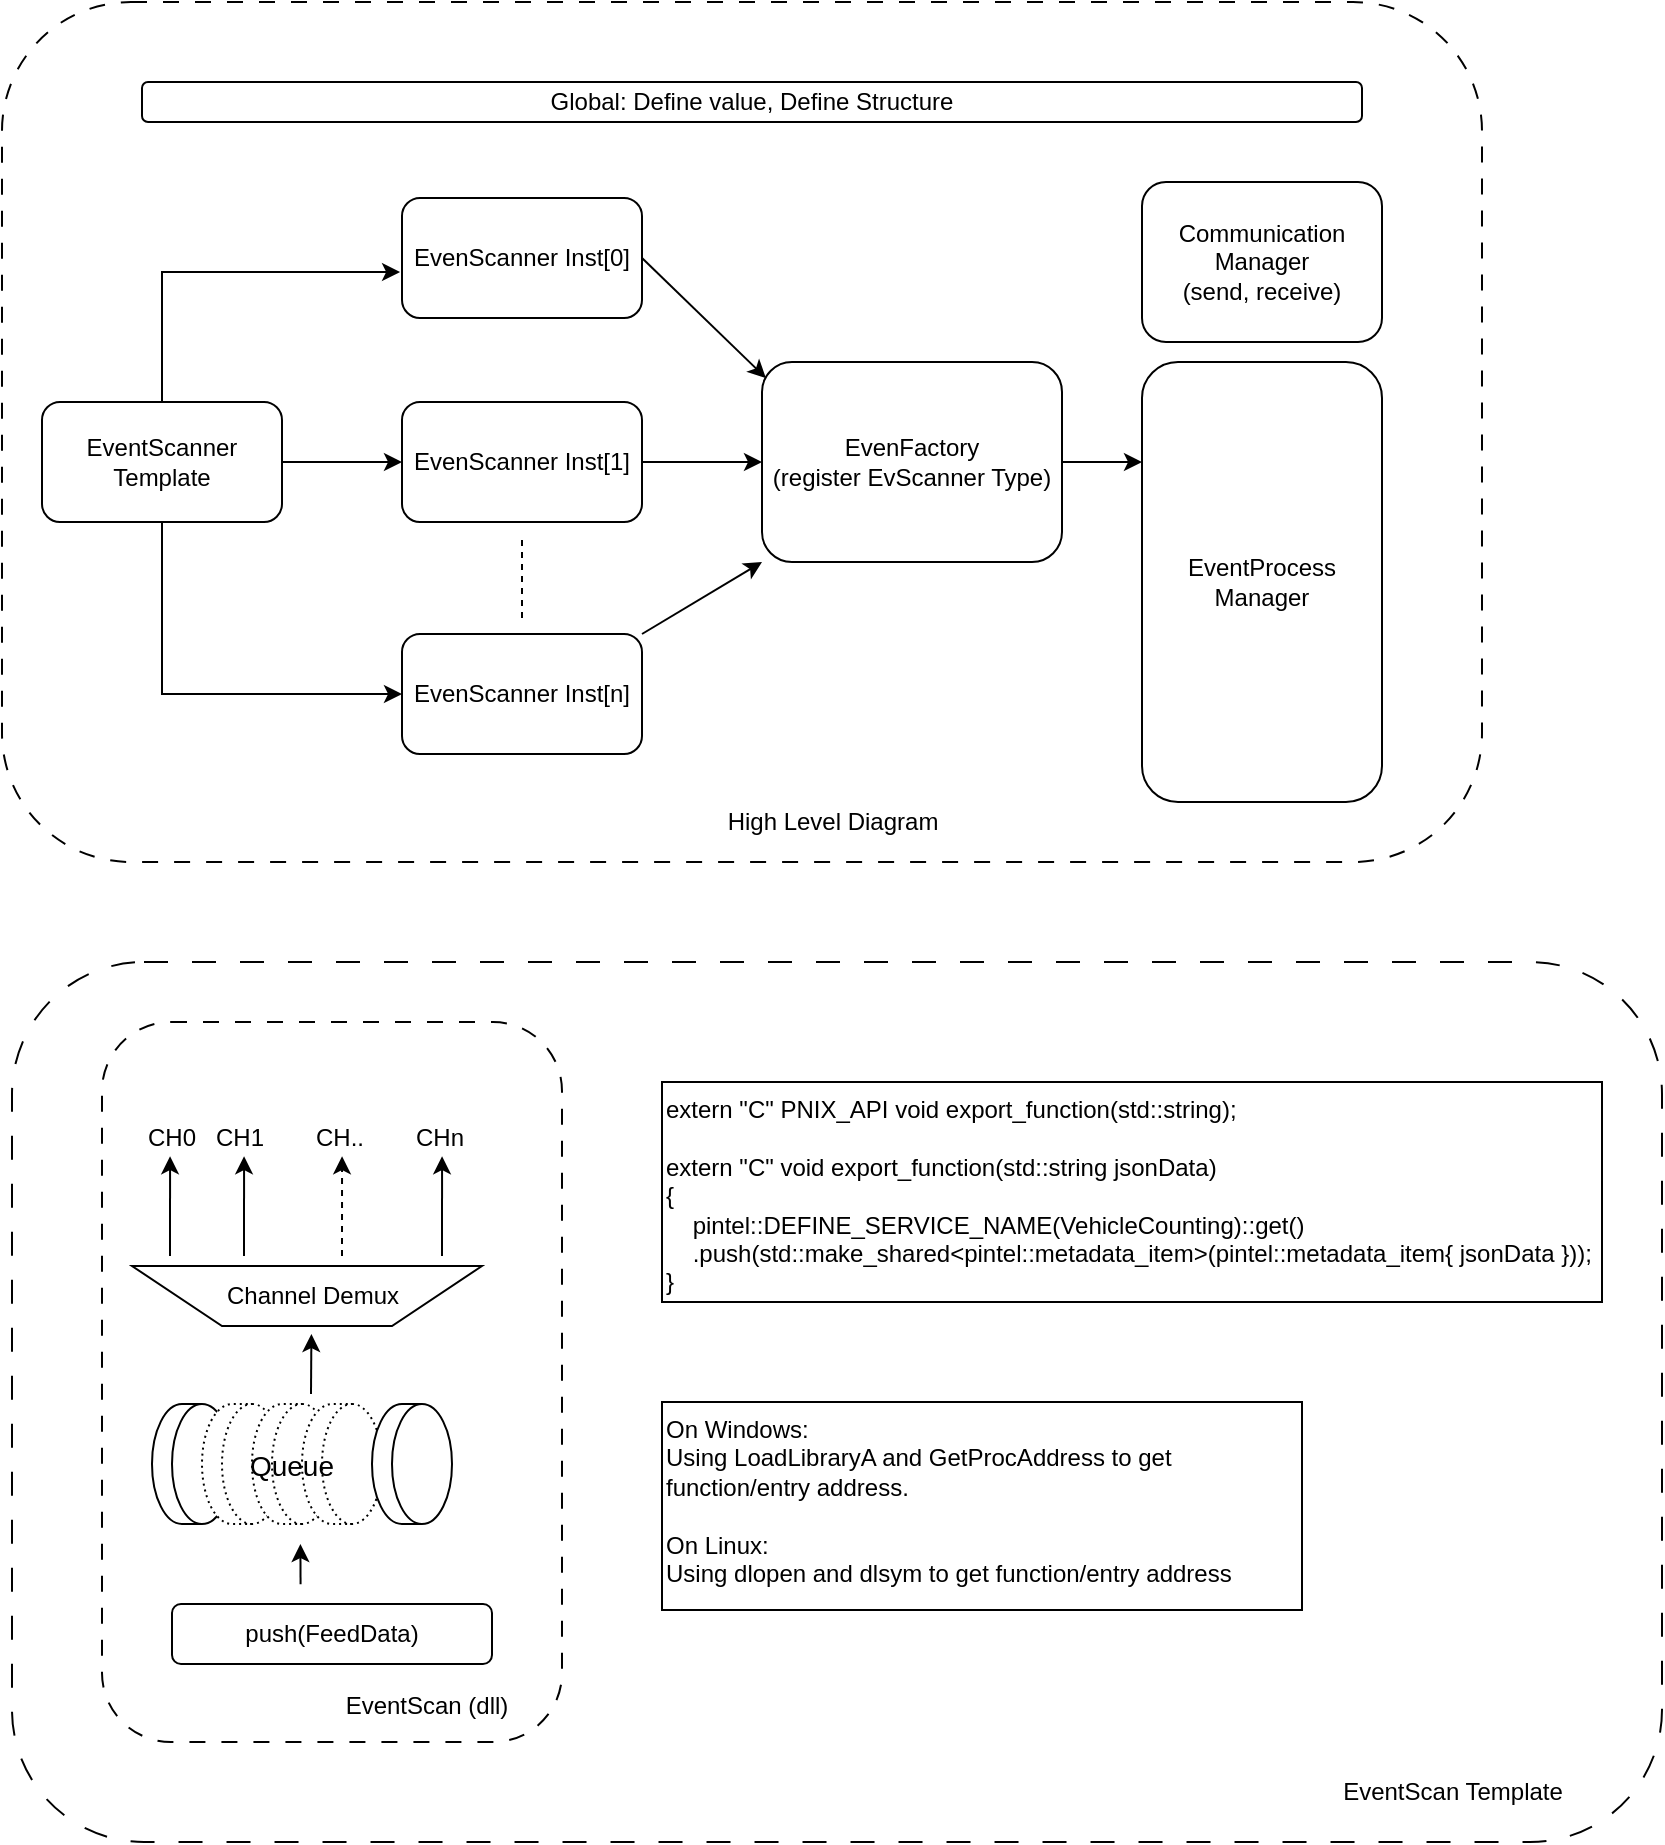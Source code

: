 <mxfile version="28.2.3" pages="3">
  <diagram name="TopDiagram" id="JaP5Xpi4m5t3rpltjDpk">
    <mxGraphModel dx="2868" dy="1476" grid="1" gridSize="10" guides="1" tooltips="1" connect="1" arrows="1" fold="1" page="1" pageScale="1" pageWidth="5000" pageHeight="1000" math="0" shadow="0">
      <root>
        <mxCell id="0" />
        <mxCell id="1" parent="0" />
        <mxCell id="E9GXVAglDECMBYCGCCBM-22" value="" style="rounded=1;whiteSpace=wrap;html=1;fillColor=none;dashed=1;dashPattern=12 12;" parent="1" vertex="1">
          <mxGeometry x="35" y="510" width="825" height="440" as="geometry" />
        </mxCell>
        <mxCell id="CMJ5GBcLMeupm0neetiK-4" value="" style="rounded=1;whiteSpace=wrap;html=1;fillColor=none;dashed=1;dashPattern=8 8;" parent="1" vertex="1">
          <mxGeometry x="80" y="540" width="230" height="360" as="geometry" />
        </mxCell>
        <mxCell id="E9GXVAglDECMBYCGCCBM-21" value="" style="rounded=1;whiteSpace=wrap;html=1;dashed=1;fillColor=none;dashPattern=8 8;" parent="1" vertex="1">
          <mxGeometry x="30" y="30" width="740" height="430" as="geometry" />
        </mxCell>
        <mxCell id="E9GXVAglDECMBYCGCCBM-1" value="Global: Define value, Define Structure" style="rounded=1;whiteSpace=wrap;html=1;" parent="1" vertex="1">
          <mxGeometry x="100" y="70" width="610" height="20" as="geometry" />
        </mxCell>
        <mxCell id="E9GXVAglDECMBYCGCCBM-12" style="edgeStyle=orthogonalEdgeStyle;rounded=0;orthogonalLoop=1;jettySize=auto;html=1;exitX=1;exitY=0.5;exitDx=0;exitDy=0;entryX=0;entryY=0.5;entryDx=0;entryDy=0;" parent="1" source="E9GXVAglDECMBYCGCCBM-2" target="E9GXVAglDECMBYCGCCBM-4" edge="1">
          <mxGeometry relative="1" as="geometry" />
        </mxCell>
        <mxCell id="E9GXVAglDECMBYCGCCBM-14" style="edgeStyle=orthogonalEdgeStyle;rounded=0;orthogonalLoop=1;jettySize=auto;html=1;exitX=0.5;exitY=1;exitDx=0;exitDy=0;entryX=0;entryY=0.5;entryDx=0;entryDy=0;" parent="1" source="E9GXVAglDECMBYCGCCBM-2" target="E9GXVAglDECMBYCGCCBM-5" edge="1">
          <mxGeometry relative="1" as="geometry" />
        </mxCell>
        <mxCell id="E9GXVAglDECMBYCGCCBM-2" value="EventScanner Template" style="rounded=1;whiteSpace=wrap;html=1;" parent="1" vertex="1">
          <mxGeometry x="50" y="230" width="120" height="60" as="geometry" />
        </mxCell>
        <mxCell id="E9GXVAglDECMBYCGCCBM-3" value="EvenScanner Inst[0]" style="rounded=1;whiteSpace=wrap;html=1;" parent="1" vertex="1">
          <mxGeometry x="230" y="128" width="120" height="60" as="geometry" />
        </mxCell>
        <mxCell id="E9GXVAglDECMBYCGCCBM-4" value="EvenScanner Inst[1]" style="rounded=1;whiteSpace=wrap;html=1;" parent="1" vertex="1">
          <mxGeometry x="230" y="230" width="120" height="60" as="geometry" />
        </mxCell>
        <mxCell id="E9GXVAglDECMBYCGCCBM-5" value="EvenScanner Inst[n]" style="rounded=1;whiteSpace=wrap;html=1;" parent="1" vertex="1">
          <mxGeometry x="230" y="346" width="120" height="60" as="geometry" />
        </mxCell>
        <mxCell id="E9GXVAglDECMBYCGCCBM-6" value="EvenFactory&lt;div&gt;(register EvScanner Type)&lt;/div&gt;" style="rounded=1;whiteSpace=wrap;html=1;" parent="1" vertex="1">
          <mxGeometry x="410" y="210" width="150" height="100" as="geometry" />
        </mxCell>
        <mxCell id="E9GXVAglDECMBYCGCCBM-7" value="" style="endArrow=none;dashed=1;html=1;rounded=0;" parent="1" edge="1">
          <mxGeometry width="50" height="50" relative="1" as="geometry">
            <mxPoint x="290" y="338" as="sourcePoint" />
            <mxPoint x="290" y="298" as="targetPoint" />
          </mxGeometry>
        </mxCell>
        <mxCell id="E9GXVAglDECMBYCGCCBM-10" style="edgeStyle=orthogonalEdgeStyle;rounded=0;orthogonalLoop=1;jettySize=auto;html=1;exitX=0.5;exitY=0;exitDx=0;exitDy=0;entryX=-0.008;entryY=0.617;entryDx=0;entryDy=0;entryPerimeter=0;" parent="1" source="E9GXVAglDECMBYCGCCBM-2" target="E9GXVAglDECMBYCGCCBM-3" edge="1">
          <mxGeometry relative="1" as="geometry" />
        </mxCell>
        <mxCell id="E9GXVAglDECMBYCGCCBM-15" value="" style="endArrow=classic;html=1;rounded=0;exitX=1;exitY=0.5;exitDx=0;exitDy=0;entryX=0;entryY=0.5;entryDx=0;entryDy=0;" parent="1" source="E9GXVAglDECMBYCGCCBM-4" target="E9GXVAglDECMBYCGCCBM-6" edge="1">
          <mxGeometry width="50" height="50" relative="1" as="geometry">
            <mxPoint x="410" y="320" as="sourcePoint" />
            <mxPoint x="460" y="270" as="targetPoint" />
          </mxGeometry>
        </mxCell>
        <mxCell id="E9GXVAglDECMBYCGCCBM-16" value="" style="endArrow=classic;html=1;rounded=0;exitX=1;exitY=0.5;exitDx=0;exitDy=0;entryX=0.013;entryY=0.08;entryDx=0;entryDy=0;entryPerimeter=0;" parent="1" source="E9GXVAglDECMBYCGCCBM-3" target="E9GXVAglDECMBYCGCCBM-6" edge="1">
          <mxGeometry width="50" height="50" relative="1" as="geometry">
            <mxPoint x="410" y="320" as="sourcePoint" />
            <mxPoint x="410" y="230" as="targetPoint" />
          </mxGeometry>
        </mxCell>
        <mxCell id="E9GXVAglDECMBYCGCCBM-17" value="" style="endArrow=classic;html=1;rounded=0;exitX=1;exitY=0;exitDx=0;exitDy=0;entryX=0;entryY=1;entryDx=0;entryDy=0;" parent="1" source="E9GXVAglDECMBYCGCCBM-5" target="E9GXVAglDECMBYCGCCBM-6" edge="1">
          <mxGeometry width="50" height="50" relative="1" as="geometry">
            <mxPoint x="370" y="350" as="sourcePoint" />
            <mxPoint x="420" y="300" as="targetPoint" />
          </mxGeometry>
        </mxCell>
        <mxCell id="E9GXVAglDECMBYCGCCBM-18" value="EventProcess&lt;div&gt;Manager&lt;/div&gt;" style="rounded=1;whiteSpace=wrap;html=1;" parent="1" vertex="1">
          <mxGeometry x="600" y="210" width="120" height="220" as="geometry" />
        </mxCell>
        <mxCell id="E9GXVAglDECMBYCGCCBM-19" value="" style="endArrow=classic;html=1;rounded=0;exitX=1;exitY=0.5;exitDx=0;exitDy=0;" parent="1" source="E9GXVAglDECMBYCGCCBM-6" edge="1">
          <mxGeometry width="50" height="50" relative="1" as="geometry">
            <mxPoint x="480" y="390" as="sourcePoint" />
            <mxPoint x="600" y="260" as="targetPoint" />
          </mxGeometry>
        </mxCell>
        <mxCell id="E9GXVAglDECMBYCGCCBM-20" value="Communication&lt;div&gt;Manager&lt;/div&gt;&lt;div&gt;(send, receive)&lt;/div&gt;" style="rounded=1;whiteSpace=wrap;html=1;" parent="1" vertex="1">
          <mxGeometry x="600" y="120" width="120" height="80" as="geometry" />
        </mxCell>
        <mxCell id="E9GXVAglDECMBYCGCCBM-24" value="EventScan Template" style="text;html=1;align=center;verticalAlign=middle;resizable=0;points=[];autosize=1;strokeColor=none;fillColor=none;" parent="1" vertex="1">
          <mxGeometry x="690" y="910" width="130" height="30" as="geometry" />
        </mxCell>
        <mxCell id="E9GXVAglDECMBYCGCCBM-27" value="High Level Diagram" style="text;html=1;align=center;verticalAlign=middle;resizable=0;points=[];autosize=1;strokeColor=none;fillColor=none;" parent="1" vertex="1">
          <mxGeometry x="380" y="425" width="130" height="30" as="geometry" />
        </mxCell>
        <mxCell id="E9GXVAglDECMBYCGCCBM-28" value="EventScan (dll)" style="rounded=1;whiteSpace=wrap;html=1;fillColor=none;strokeColor=none;" parent="1" vertex="1">
          <mxGeometry x="190" y="867" width="105.19" height="30" as="geometry" />
        </mxCell>
        <mxCell id="CMJ5GBcLMeupm0neetiK-2" value="extern &quot;C&quot; PNIX_API void export_function(std::string);&#xa;&#xa;extern &quot;C&quot; void export_function(std::string jsonData)&#xa;{&#xa;    pintel::DEFINE_SERVICE_NAME(VehicleCounting)::get()&#xa;    .push(std::make_shared&lt;pintel::metadata_item&gt;(pintel::metadata_item{ jsonData }));&#xa;}" style="text;whiteSpace=wrap;fillColor=default;strokeColor=default;" parent="1" vertex="1">
          <mxGeometry x="360" y="570" width="470" height="110" as="geometry" />
        </mxCell>
        <mxCell id="CMJ5GBcLMeupm0neetiK-3" value="On Windows: &#xa;Using LoadLibraryA and GetProcAddress to get function/entry address.&#xa;&#xa;On Linux:&#xa;Using dlopen and dlsym to get function/entry address&#xa; " style="text;whiteSpace=wrap;fillColor=default;strokeColor=default;" parent="1" vertex="1">
          <mxGeometry x="360" y="730" width="320" height="104" as="geometry" />
        </mxCell>
        <mxCell id="CMJ5GBcLMeupm0neetiK-5" value="push(FeedData)" style="rounded=1;whiteSpace=wrap;html=1;fillColor=default;strokeColor=default;" parent="1" vertex="1">
          <mxGeometry x="115" y="831" width="160" height="30" as="geometry" />
        </mxCell>
        <mxCell id="CMJ5GBcLMeupm0neetiK-6" value="" style="shape=cylinder3;whiteSpace=wrap;html=1;boundedLbl=1;backgroundOutline=1;size=15;rotation=90;" parent="1" vertex="1">
          <mxGeometry x="95" y="741" width="60" height="40" as="geometry" />
        </mxCell>
        <mxCell id="CMJ5GBcLMeupm0neetiK-7" value="" style="shape=cylinder3;whiteSpace=wrap;html=1;boundedLbl=1;backgroundOutline=1;size=15;rotation=90;dashed=1;dashPattern=1 2;" parent="1" vertex="1">
          <mxGeometry x="120" y="741" width="60" height="40" as="geometry" />
        </mxCell>
        <mxCell id="CMJ5GBcLMeupm0neetiK-8" value="" style="shape=cylinder3;whiteSpace=wrap;html=1;boundedLbl=1;backgroundOutline=1;size=15;rotation=90;dashed=1;dashPattern=1 2;" parent="1" vertex="1">
          <mxGeometry x="145" y="741" width="60" height="40" as="geometry" />
        </mxCell>
        <mxCell id="CMJ5GBcLMeupm0neetiK-9" value="" style="shape=cylinder3;whiteSpace=wrap;html=1;boundedLbl=1;backgroundOutline=1;size=15;rotation=90;dashed=1;dashPattern=1 2;" parent="1" vertex="1">
          <mxGeometry x="170" y="741" width="60" height="40" as="geometry" />
        </mxCell>
        <mxCell id="CMJ5GBcLMeupm0neetiK-11" value="" style="shape=cylinder3;whiteSpace=wrap;html=1;boundedLbl=1;backgroundOutline=1;size=15;rotation=90;" parent="1" vertex="1">
          <mxGeometry x="205" y="741" width="60" height="40" as="geometry" />
        </mxCell>
        <mxCell id="CMJ5GBcLMeupm0neetiK-12" value="&lt;font style=&quot;font-size: 14px;&quot;&gt;Queue&lt;/font&gt;" style="rounded=1;whiteSpace=wrap;html=1;fillColor=none;strokeColor=none;" parent="1" vertex="1">
          <mxGeometry x="105" y="747" width="140" height="30" as="geometry" />
        </mxCell>
        <mxCell id="CMJ5GBcLMeupm0neetiK-18" value="" style="endArrow=classic;html=1;rounded=0;entryX=0.176;entryY=0.591;entryDx=0;entryDy=0;entryPerimeter=0;exitX=0.176;exitY=0.636;exitDx=0;exitDy=0;exitPerimeter=0;" parent="1" edge="1">
          <mxGeometry width="50" height="50" relative="1" as="geometry">
            <mxPoint x="184.5" y="726" as="sourcePoint" />
            <mxPoint x="184.7" y="696" as="targetPoint" />
          </mxGeometry>
        </mxCell>
        <mxCell id="CMJ5GBcLMeupm0neetiK-20" value="" style="endArrow=classic;html=1;rounded=0;entryX=0.176;entryY=0.591;entryDx=0;entryDy=0;entryPerimeter=0;exitX=0.436;exitY=0.686;exitDx=0;exitDy=0;exitPerimeter=0;" parent="1" edge="1">
          <mxGeometry width="50" height="50" relative="1" as="geometry">
            <mxPoint x="179.28" y="821.1" as="sourcePoint" />
            <mxPoint x="179.2" y="801" as="targetPoint" />
          </mxGeometry>
        </mxCell>
        <mxCell id="lUc63XMLRXkYCRFJC4mt-1" value="" style="shape=trapezoid;perimeter=trapezoidPerimeter;whiteSpace=wrap;html=1;fixedSize=1;rotation=-180;size=45;" parent="1" vertex="1">
          <mxGeometry x="95" y="662" width="175" height="30" as="geometry" />
        </mxCell>
        <mxCell id="lUc63XMLRXkYCRFJC4mt-2" value="Channel Demux" style="text;html=1;align=center;verticalAlign=middle;resizable=0;points=[];autosize=1;strokeColor=none;fillColor=none;" parent="1" vertex="1">
          <mxGeometry x="130" y="662" width="110" height="30" as="geometry" />
        </mxCell>
        <mxCell id="lUc63XMLRXkYCRFJC4mt-3" value="" style="endArrow=classic;html=1;rounded=0;entryX=0.261;entryY=0.167;entryDx=0;entryDy=0;entryPerimeter=0;" parent="1" edge="1">
          <mxGeometry width="50" height="50" relative="1" as="geometry">
            <mxPoint x="114" y="657" as="sourcePoint" />
            <mxPoint x="114.03" y="607.12" as="targetPoint" />
          </mxGeometry>
        </mxCell>
        <mxCell id="lUc63XMLRXkYCRFJC4mt-4" value="" style="endArrow=classic;html=1;rounded=0;entryX=0.261;entryY=0.167;entryDx=0;entryDy=0;entryPerimeter=0;" parent="1" edge="1">
          <mxGeometry width="50" height="50" relative="1" as="geometry">
            <mxPoint x="151" y="657" as="sourcePoint" />
            <mxPoint x="151.03" y="607.12" as="targetPoint" />
          </mxGeometry>
        </mxCell>
        <mxCell id="lUc63XMLRXkYCRFJC4mt-5" value="" style="endArrow=classic;html=1;rounded=0;entryX=0.261;entryY=0.167;entryDx=0;entryDy=0;entryPerimeter=0;dashed=1;" parent="1" edge="1">
          <mxGeometry width="50" height="50" relative="1" as="geometry">
            <mxPoint x="200" y="657" as="sourcePoint" />
            <mxPoint x="200.03" y="607.12" as="targetPoint" />
          </mxGeometry>
        </mxCell>
        <mxCell id="lUc63XMLRXkYCRFJC4mt-6" value="" style="endArrow=classic;html=1;rounded=0;entryX=0.261;entryY=0.167;entryDx=0;entryDy=0;entryPerimeter=0;" parent="1" edge="1">
          <mxGeometry width="50" height="50" relative="1" as="geometry">
            <mxPoint x="250" y="657" as="sourcePoint" />
            <mxPoint x="250.03" y="607.12" as="targetPoint" />
          </mxGeometry>
        </mxCell>
        <mxCell id="lUc63XMLRXkYCRFJC4mt-7" value="CH0" style="rounded=1;whiteSpace=wrap;html=1;fillColor=none;strokeColor=none;" parent="1" vertex="1">
          <mxGeometry x="96.4" y="583" width="37.6" height="30" as="geometry" />
        </mxCell>
        <mxCell id="lUc63XMLRXkYCRFJC4mt-8" value="CH1" style="rounded=1;whiteSpace=wrap;html=1;fillColor=none;strokeColor=none;" parent="1" vertex="1">
          <mxGeometry x="130" y="583" width="37.6" height="30" as="geometry" />
        </mxCell>
        <mxCell id="lUc63XMLRXkYCRFJC4mt-9" value="CH.." style="rounded=1;whiteSpace=wrap;html=1;fillColor=none;strokeColor=none;" parent="1" vertex="1">
          <mxGeometry x="180" y="583" width="37.6" height="30" as="geometry" />
        </mxCell>
        <mxCell id="lUc63XMLRXkYCRFJC4mt-10" value="CHn" style="rounded=1;whiteSpace=wrap;html=1;fillColor=none;strokeColor=none;" parent="1" vertex="1">
          <mxGeometry x="230" y="583" width="37.6" height="30" as="geometry" />
        </mxCell>
      </root>
    </mxGraphModel>
  </diagram>
  <diagram id="DueNz-dBlXjCgSha4KGe" name="SolutionOrganization">
    <mxGraphModel dx="1678" dy="874" grid="1" gridSize="10" guides="1" tooltips="1" connect="1" arrows="1" fold="1" page="1" pageScale="1" pageWidth="1169" pageHeight="827" background="#FFFFFF" math="0" shadow="0">
      <root>
        <mxCell id="0" />
        <mxCell id="1" parent="0" />
        <mxCell id="YtWAAHKRzbfctX1yAukA-14" value="" style="rounded=1;whiteSpace=wrap;html=1;dashed=1;dashPattern=8 8;fillColor=default;strokeWidth=1;" parent="1" vertex="1">
          <mxGeometry x="461" y="200" width="660" height="420" as="geometry" />
        </mxCell>
        <mxCell id="ml8Hjj0U2Rhjz_bPokfZ-1" value="&lt;font style=&quot;font-size: 24px;&quot;&gt;MODULE&lt;/font&gt;&lt;div style=&quot;line-height: 340%;&quot;&gt;&lt;font style=&quot;font-size: 24px;&quot;&gt;Manager&lt;/font&gt;&lt;/div&gt;" style="rounded=1;whiteSpace=wrap;html=1;" parent="1" vertex="1">
          <mxGeometry x="871" y="230" width="200" height="160" as="geometry" />
        </mxCell>
        <mxCell id="ml8Hjj0U2Rhjz_bPokfZ-3" value="&lt;font style=&quot;font-size: 18px;&quot;&gt;EvScanner dll 1&lt;/font&gt;" style="rounded=1;whiteSpace=wrap;html=1;" parent="1" vertex="1">
          <mxGeometry x="421" y="40" width="184.62" height="80" as="geometry" />
        </mxCell>
        <mxCell id="ml8Hjj0U2Rhjz_bPokfZ-4" value="&lt;div&gt;&lt;font style=&quot;font-size: 18px;&quot;&gt;EvScanner dll 2&lt;/font&gt;&lt;/div&gt;" style="rounded=1;whiteSpace=wrap;html=1;" parent="1" vertex="1">
          <mxGeometry x="671" y="40" width="184.62" height="80" as="geometry" />
        </mxCell>
        <mxCell id="ml8Hjj0U2Rhjz_bPokfZ-7" value="&lt;div&gt;&lt;font style=&quot;font-size: 18px;&quot;&gt;EvScanner dll 3&lt;/font&gt;&lt;/div&gt;" style="rounded=1;whiteSpace=wrap;html=1;" parent="1" vertex="1">
          <mxGeometry x="941" y="40" width="184.62" height="80" as="geometry" />
        </mxCell>
        <mxCell id="YtWAAHKRzbfctX1yAukA-1" value="&lt;font style=&quot;font-size: 24px;&quot;&gt;Event &lt;br&gt;Manager&lt;/font&gt;" style="rounded=1;whiteSpace=wrap;html=1;" parent="1" vertex="1">
          <mxGeometry x="511" y="230" width="220" height="160" as="geometry" />
        </mxCell>
        <mxCell id="YtWAAHKRzbfctX1yAukA-6" value="" style="endArrow=none;startArrow=classic;html=1;rounded=0;endFill=0;strokeWidth=2;" parent="1" edge="1">
          <mxGeometry width="50" height="50" relative="1" as="geometry">
            <mxPoint x="521" y="130" as="sourcePoint" />
            <mxPoint x="861" y="230" as="targetPoint" />
          </mxGeometry>
        </mxCell>
        <mxCell id="YtWAAHKRzbfctX1yAukA-7" value="" style="endArrow=none;startArrow=classic;html=1;rounded=0;endFill=0;strokeWidth=2;" parent="1" edge="1">
          <mxGeometry width="50" height="50" relative="1" as="geometry">
            <mxPoint x="771" y="130" as="sourcePoint" />
            <mxPoint x="931" y="220" as="targetPoint" />
          </mxGeometry>
        </mxCell>
        <mxCell id="YtWAAHKRzbfctX1yAukA-8" value="" style="endArrow=none;startArrow=classic;html=1;rounded=0;startFill=1;endFill=0;strokeWidth=2;" parent="1" edge="1">
          <mxGeometry width="50" height="50" relative="1" as="geometry">
            <mxPoint x="1031" y="130" as="sourcePoint" />
            <mxPoint x="981" y="220" as="targetPoint" />
          </mxGeometry>
        </mxCell>
        <mxCell id="YtWAAHKRzbfctX1yAukA-9" value="" style="endArrow=classic;html=1;rounded=0;dashed=1;strokeWidth=2;" parent="1" edge="1">
          <mxGeometry width="50" height="50" relative="1" as="geometry">
            <mxPoint x="481" y="130" as="sourcePoint" />
            <mxPoint x="621" y="220" as="targetPoint" />
          </mxGeometry>
        </mxCell>
        <mxCell id="YtWAAHKRzbfctX1yAukA-10" value="" style="endArrow=classic;html=1;rounded=0;dashed=1;strokeWidth=2;" parent="1" edge="1">
          <mxGeometry width="50" height="50" relative="1" as="geometry">
            <mxPoint x="751" y="130" as="sourcePoint" />
            <mxPoint x="641" y="220" as="targetPoint" />
          </mxGeometry>
        </mxCell>
        <mxCell id="YtWAAHKRzbfctX1yAukA-11" value="" style="endArrow=classic;html=1;rounded=0;dashed=1;strokeWidth=2;" parent="1" edge="1">
          <mxGeometry width="50" height="50" relative="1" as="geometry">
            <mxPoint x="991" y="130" as="sourcePoint" />
            <mxPoint x="661" y="220" as="targetPoint" />
          </mxGeometry>
        </mxCell>
        <mxCell id="YtWAAHKRzbfctX1yAukA-13" value="&lt;font style=&quot;font-size: 24px;&quot;&gt;MQTT and eCAL&lt;/font&gt;" style="rounded=1;whiteSpace=wrap;html=1;" parent="1" vertex="1">
          <mxGeometry x="511" y="500" width="560" height="60" as="geometry" />
        </mxCell>
        <mxCell id="YtWAAHKRzbfctX1yAukA-20" value="" style="endArrow=classic;html=1;rounded=0;exitX=0.212;exitY=0.476;exitDx=0;exitDy=0;entryX=0.212;entryY=0.69;entryDx=0;entryDy=0;dashed=1;entryPerimeter=0;exitPerimeter=0;strokeWidth=2;" parent="1" source="YtWAAHKRzbfctX1yAukA-14" target="YtWAAHKRzbfctX1yAukA-14" edge="1">
          <mxGeometry width="50" height="50" relative="1" as="geometry">
            <mxPoint x="321" y="380" as="sourcePoint" />
            <mxPoint x="371" y="330" as="targetPoint" />
          </mxGeometry>
        </mxCell>
        <mxCell id="YtWAAHKRzbfctX1yAukA-21" value="" style="endArrow=classic;startArrow=none;html=1;rounded=0;entryX=0.5;entryY=1;entryDx=0;entryDy=0;exitX=0.773;exitY=0.69;exitDx=0;exitDy=0;exitPerimeter=0;endFill=1;startFill=0;strokeWidth=2;" parent="1" edge="1">
          <mxGeometry width="50" height="50" relative="1" as="geometry">
            <mxPoint x="973.18" y="493.8" as="sourcePoint" />
            <mxPoint x="973" y="394" as="targetPoint" />
          </mxGeometry>
        </mxCell>
        <mxCell id="YtWAAHKRzbfctX1yAukA-22" value="&lt;font style=&quot;font-size: 18px;&quot;&gt;Master Server&lt;/font&gt;" style="rounded=1;whiteSpace=wrap;html=1;" parent="1" vertex="1">
          <mxGeometry x="461" y="710" width="370" height="80" as="geometry" />
        </mxCell>
        <mxCell id="YtWAAHKRzbfctX1yAukA-24" value="" style="endArrow=classic;html=1;rounded=0;entryX=0.5;entryY=0;entryDx=0;entryDy=0;dashed=1;exitX=0.209;exitY=0.881;exitDx=0;exitDy=0;exitPerimeter=0;strokeWidth=2;" parent="1" edge="1">
          <mxGeometry width="50" height="50" relative="1" as="geometry">
            <mxPoint x="598.94" y="570" as="sourcePoint" />
            <mxPoint x="599" y="690.06" as="targetPoint" />
          </mxGeometry>
        </mxCell>
        <mxCell id="YtWAAHKRzbfctX1yAukA-25" value="&lt;font style=&quot;font-size: 18px;&quot;&gt;AI-Manager&lt;/font&gt;" style="rounded=1;whiteSpace=wrap;html=1;" parent="1" vertex="1">
          <mxGeometry x="845.38" y="710" width="275.62" height="80" as="geometry" />
        </mxCell>
        <mxCell id="YtWAAHKRzbfctX1yAukA-29" value="" style="endArrow=classic;html=1;rounded=0;entryX=0.5;entryY=0;entryDx=0;entryDy=0;strokeWidth=2;" parent="1" edge="1">
          <mxGeometry width="50" height="50" relative="1" as="geometry">
            <mxPoint x="646" y="690" as="sourcePoint" />
            <mxPoint x="645.74" y="570" as="targetPoint" />
          </mxGeometry>
        </mxCell>
        <mxCell id="P-xipJtw71giwg3GAbPQ-1" value="Statistics&#39;s &lt;br&gt;Events" style="text;html=1;align=center;verticalAlign=middle;resizable=0;points=[];autosize=1;strokeColor=none;fillColor=none;" parent="1" vertex="1">
          <mxGeometry x="521.31" y="630" width="80" height="40" as="geometry" />
        </mxCell>
        <mxCell id="P-xipJtw71giwg3GAbPQ-2" value="ROI config&lt;div&gt;(json format)&lt;/div&gt;" style="text;html=1;align=center;verticalAlign=middle;resizable=0;points=[];autosize=1;strokeColor=none;fillColor=none;" parent="1" vertex="1">
          <mxGeometry x="641" y="630" width="90" height="40" as="geometry" />
        </mxCell>
        <mxCell id="P-xipJtw71giwg3GAbPQ-4" value="metadata&amp;nbsp;&lt;br&gt;(list of tracking&#39;s objects)" style="text;html=1;align=center;verticalAlign=middle;resizable=0;points=[];autosize=1;strokeColor=none;fillColor=none;" parent="1" vertex="1">
          <mxGeometry x="975.62" y="640" width="150" height="40" as="geometry" />
        </mxCell>
        <mxCell id="xJsZIdjVa3uzwpDBRirq-1" value="&lt;font style=&quot;font-size: 14px;&quot;&gt;Event Manager&lt;/font&gt;" style="text;html=1;align=center;verticalAlign=middle;resizable=0;points=[];autosize=1;strokeColor=none;fillColor=none;rotation=-90;" parent="1" vertex="1">
          <mxGeometry x="1041" y="410" width="120" height="30" as="geometry" />
        </mxCell>
        <mxCell id="xJsZIdjVa3uzwpDBRirq-2" value="" style="endArrow=classic;html=1;rounded=0;entryX=0.5;entryY=0;entryDx=0;entryDy=0;strokeWidth=2;" parent="1" edge="1">
          <mxGeometry width="50" height="50" relative="1" as="geometry">
            <mxPoint x="971.26" y="700" as="sourcePoint" />
            <mxPoint x="971" y="570" as="targetPoint" />
          </mxGeometry>
        </mxCell>
        <mxCell id="xJsZIdjVa3uzwpDBRirq-6" value="MODULE Manager" style="swimlane;fontStyle=0;childLayout=stackLayout;horizontal=1;startSize=30;horizontalStack=0;resizeParent=1;resizeParentMax=0;resizeLast=0;collapsible=1;marginBottom=0;whiteSpace=wrap;html=1;" parent="1" vertex="1">
          <mxGeometry x="1161" y="220" width="320" height="120" as="geometry">
            <mxRectangle x="1110" y="250" width="140" height="30" as="alternateBounds" />
          </mxGeometry>
        </mxCell>
        <mxCell id="xJsZIdjVa3uzwpDBRirq-7" value="Load and manage modules" style="text;strokeColor=none;fillColor=none;align=left;verticalAlign=middle;spacingLeft=4;spacingRight=4;overflow=hidden;points=[[0,0.5],[1,0.5]];portConstraint=eastwest;rotatable=0;whiteSpace=wrap;html=1;" parent="xJsZIdjVa3uzwpDBRirq-6" vertex="1">
          <mxGeometry y="30" width="320" height="30" as="geometry" />
        </mxCell>
        <mxCell id="xJsZIdjVa3uzwpDBRirq-8" value="Update ROI config to each module" style="text;strokeColor=none;fillColor=none;align=left;verticalAlign=middle;spacingLeft=4;spacingRight=4;overflow=hidden;points=[[0,0.5],[1,0.5]];portConstraint=eastwest;rotatable=0;whiteSpace=wrap;html=1;" parent="xJsZIdjVa3uzwpDBRirq-6" vertex="1">
          <mxGeometry y="60" width="320" height="30" as="geometry" />
        </mxCell>
        <mxCell id="xJsZIdjVa3uzwpDBRirq-9" value="Pushing metadata to each on-processing modules" style="text;strokeColor=none;fillColor=none;align=left;verticalAlign=middle;spacingLeft=4;spacingRight=4;overflow=hidden;points=[[0,0.5],[1,0.5]];portConstraint=eastwest;rotatable=0;whiteSpace=wrap;html=1;" parent="xJsZIdjVa3uzwpDBRirq-6" vertex="1">
          <mxGeometry y="90" width="320" height="30" as="geometry" />
        </mxCell>
        <mxCell id="xJsZIdjVa3uzwpDBRirq-10" value="Event Manager" style="swimlane;fontStyle=0;childLayout=stackLayout;horizontal=1;startSize=30;horizontalStack=0;resizeParent=1;resizeParentMax=0;resizeLast=0;collapsible=1;marginBottom=0;whiteSpace=wrap;html=1;" parent="1" vertex="1">
          <mxGeometry x="141" y="250" width="300" height="120" as="geometry">
            <mxRectangle x="100" y="270" width="120" height="30" as="alternateBounds" />
          </mxGeometry>
        </mxCell>
        <mxCell id="xJsZIdjVa3uzwpDBRirq-11" value="Receive events from all EvScanner&#39;s modules" style="text;strokeColor=none;fillColor=none;align=left;verticalAlign=middle;spacingLeft=4;spacingRight=4;overflow=hidden;points=[[0,0.5],[1,0.5]];portConstraint=eastwest;rotatable=0;whiteSpace=wrap;html=1;" parent="xJsZIdjVa3uzwpDBRirq-10" vertex="1">
          <mxGeometry y="30" width="300" height="30" as="geometry" />
        </mxCell>
        <mxCell id="xJsZIdjVa3uzwpDBRirq-18" value="Collect events and send message to send to Master Server (statistics&#39;s events) or to AI-Manager (has-snapshot events)" style="text;strokeColor=none;fillColor=none;align=left;verticalAlign=middle;spacingLeft=4;spacingRight=4;overflow=hidden;points=[[0,0.5],[1,0.5]];portConstraint=eastwest;rotatable=0;whiteSpace=wrap;html=1;" parent="xJsZIdjVa3uzwpDBRirq-10" vertex="1">
          <mxGeometry y="60" width="300" height="60" as="geometry" />
        </mxCell>
        <mxCell id="xJsZIdjVa3uzwpDBRirq-14" value="MQTT and eCAL" style="swimlane;fontStyle=0;childLayout=stackLayout;horizontal=1;startSize=30;horizontalStack=0;resizeParent=1;resizeParentMax=0;resizeLast=0;collapsible=1;marginBottom=0;whiteSpace=wrap;html=1;" parent="1" vertex="1">
          <mxGeometry x="1161" y="500" width="320" height="140" as="geometry" />
        </mxCell>
        <mxCell id="xJsZIdjVa3uzwpDBRirq-15" value="Request and Receive ROI config" style="text;strokeColor=none;fillColor=none;align=left;verticalAlign=middle;spacingLeft=4;spacingRight=4;overflow=hidden;points=[[0,0.5],[1,0.5]];portConstraint=eastwest;rotatable=0;whiteSpace=wrap;html=1;" parent="xJsZIdjVa3uzwpDBRirq-14" vertex="1">
          <mxGeometry y="30" width="320" height="30" as="geometry" />
        </mxCell>
        <mxCell id="xJsZIdjVa3uzwpDBRirq-16" value="Receive metadata (bounding boxes) via eCAL or MQTT" style="text;strokeColor=none;fillColor=none;align=left;verticalAlign=middle;spacingLeft=4;spacingRight=4;overflow=hidden;points=[[0,0.5],[1,0.5]];portConstraint=eastwest;rotatable=0;whiteSpace=wrap;html=1;" parent="xJsZIdjVa3uzwpDBRirq-14" vertex="1">
          <mxGeometry y="60" width="320" height="30" as="geometry" />
        </mxCell>
        <mxCell id="xJsZIdjVa3uzwpDBRirq-17" value="Send Statistics&#39;s events to Master, has-snapshot events to AI-Manager" style="text;strokeColor=none;fillColor=none;align=left;verticalAlign=middle;spacingLeft=4;spacingRight=4;overflow=hidden;points=[[0,0.5],[1,0.5]];portConstraint=eastwest;rotatable=0;whiteSpace=wrap;html=1;" parent="xJsZIdjVa3uzwpDBRirq-14" vertex="1">
          <mxGeometry y="90" width="320" height="50" as="geometry" />
        </mxCell>
        <mxCell id="T3wYnY9IfFDvll8jtd-v-3" value="has-snapshot&lt;br&gt;Events" style="text;html=1;align=center;verticalAlign=middle;resizable=0;points=[];autosize=1;strokeColor=none;fillColor=none;" vertex="1" parent="1">
          <mxGeometry x="833" y="630" width="100" height="40" as="geometry" />
        </mxCell>
        <mxCell id="T3wYnY9IfFDvll8jtd-v-4" value="" style="endArrow=classic;html=1;rounded=0;entryX=0.5;entryY=0;entryDx=0;entryDy=0;dashed=1;exitX=0.209;exitY=0.881;exitDx=0;exitDy=0;exitPerimeter=0;strokeWidth=2;" edge="1" parent="1">
          <mxGeometry width="50" height="50" relative="1" as="geometry">
            <mxPoint x="928.63" y="570" as="sourcePoint" />
            <mxPoint x="928.69" y="690.06" as="targetPoint" />
          </mxGeometry>
        </mxCell>
      </root>
    </mxGraphModel>
  </diagram>
  <diagram id="h3muzYoGTHBOKLBTEOUg" name="Next">
    <mxGraphModel dx="1687" dy="868" grid="1" gridSize="10" guides="1" tooltips="1" connect="1" arrows="1" fold="1" page="1" pageScale="1" pageWidth="5000" pageHeight="1000" math="0" shadow="0">
      <root>
        <mxCell id="0" />
        <mxCell id="1" parent="0" />
        <mxCell id="lWE0jNl1LmeHxL_X0wTL-1" value="Detector" style="swimlane;fontStyle=0;childLayout=stackLayout;horizontal=1;startSize=30;horizontalStack=0;resizeParent=1;resizeParentMax=0;resizeLast=0;collapsible=1;marginBottom=0;whiteSpace=wrap;html=1;fontSize=18;" parent="1" vertex="1">
          <mxGeometry x="210" y="50" width="340" height="90" as="geometry" />
        </mxCell>
        <mxCell id="lWE0jNl1LmeHxL_X0wTL-2" value="Waiting results by thread sync (future)" style="text;strokeColor=none;fillColor=none;align=left;verticalAlign=middle;spacingLeft=4;spacingRight=4;overflow=hidden;points=[[0,0.5],[1,0.5]];portConstraint=eastwest;rotatable=0;whiteSpace=wrap;html=1;fontSize=16;" parent="lWE0jNl1LmeHxL_X0wTL-1" vertex="1">
          <mxGeometry y="30" width="340" height="30" as="geometry" />
        </mxCell>
        <mxCell id="lWE0jNl1LmeHxL_X0wTL-5" value="Pipe of data copy &amp;amp; inference" style="text;strokeColor=none;fillColor=none;align=left;verticalAlign=middle;spacingLeft=4;spacingRight=4;overflow=hidden;points=[[0,0.5],[1,0.5]];portConstraint=eastwest;rotatable=0;whiteSpace=wrap;html=1;fontSize=16;" parent="lWE0jNl1LmeHxL_X0wTL-1" vertex="1">
          <mxGeometry y="60" width="340" height="30" as="geometry" />
        </mxCell>
        <mxCell id="lWE0jNl1LmeHxL_X0wTL-6" value="Tracker" style="swimlane;fontStyle=0;childLayout=stackLayout;horizontal=1;startSize=30;horizontalStack=0;resizeParent=1;resizeParentMax=0;resizeLast=0;collapsible=1;marginBottom=0;whiteSpace=wrap;html=1;fontSize=18;" parent="1" vertex="1">
          <mxGeometry x="590" y="50" width="340" height="90" as="geometry" />
        </mxCell>
        <mxCell id="lWE0jNl1LmeHxL_X0wTL-7" value="Detector&#39;s features in tracking" style="text;strokeColor=none;fillColor=none;align=left;verticalAlign=middle;spacingLeft=4;spacingRight=4;overflow=hidden;points=[[0,0.5],[1,0.5]];portConstraint=eastwest;rotatable=0;whiteSpace=wrap;html=1;fontSize=16;" parent="lWE0jNl1LmeHxL_X0wTL-6" vertex="1">
          <mxGeometry y="30" width="340" height="30" as="geometry" />
        </mxCell>
        <mxCell id="lWE0jNl1LmeHxL_X0wTL-9" value="BBox matching conditions" style="text;strokeColor=none;fillColor=none;align=left;verticalAlign=middle;spacingLeft=4;spacingRight=4;overflow=hidden;points=[[0,0.5],[1,0.5]];portConstraint=eastwest;rotatable=0;whiteSpace=wrap;html=1;fontSize=16;" parent="lWE0jNl1LmeHxL_X0wTL-6" vertex="1">
          <mxGeometry y="60" width="340" height="30" as="geometry" />
        </mxCell>
        <mxCell id="lWE0jNl1LmeHxL_X0wTL-10" value="Decoder" style="swimlane;fontStyle=0;childLayout=stackLayout;horizontal=1;startSize=30;horizontalStack=0;resizeParent=1;resizeParentMax=0;resizeLast=0;collapsible=1;marginBottom=0;whiteSpace=wrap;html=1;fontSize=18;" parent="1" vertex="1">
          <mxGeometry x="210" y="300" width="340" height="120" as="geometry" />
        </mxCell>
        <mxCell id="lWE0jNl1LmeHxL_X0wTL-11" value="Keep decoded picture in GPU, data cooking at GPU as well" style="text;strokeColor=none;fillColor=none;align=left;verticalAlign=middle;spacingLeft=4;spacingRight=4;overflow=hidden;points=[[0,0.5],[1,0.5]];portConstraint=eastwest;rotatable=0;whiteSpace=wrap;html=1;fontSize=16;" parent="lWE0jNl1LmeHxL_X0wTL-10" vertex="1">
          <mxGeometry y="30" width="340" height="60" as="geometry" />
        </mxCell>
        <mxCell id="lWE0jNl1LmeHxL_X0wTL-12" value="RTSP max connections" style="text;strokeColor=none;fillColor=none;align=left;verticalAlign=middle;spacingLeft=4;spacingRight=4;overflow=hidden;points=[[0,0.5],[1,0.5]];portConstraint=eastwest;rotatable=0;whiteSpace=wrap;html=1;fontSize=16;" parent="lWE0jNl1LmeHxL_X0wTL-10" vertex="1">
          <mxGeometry y="90" width="340" height="30" as="geometry" />
        </mxCell>
      </root>
    </mxGraphModel>
  </diagram>
</mxfile>
